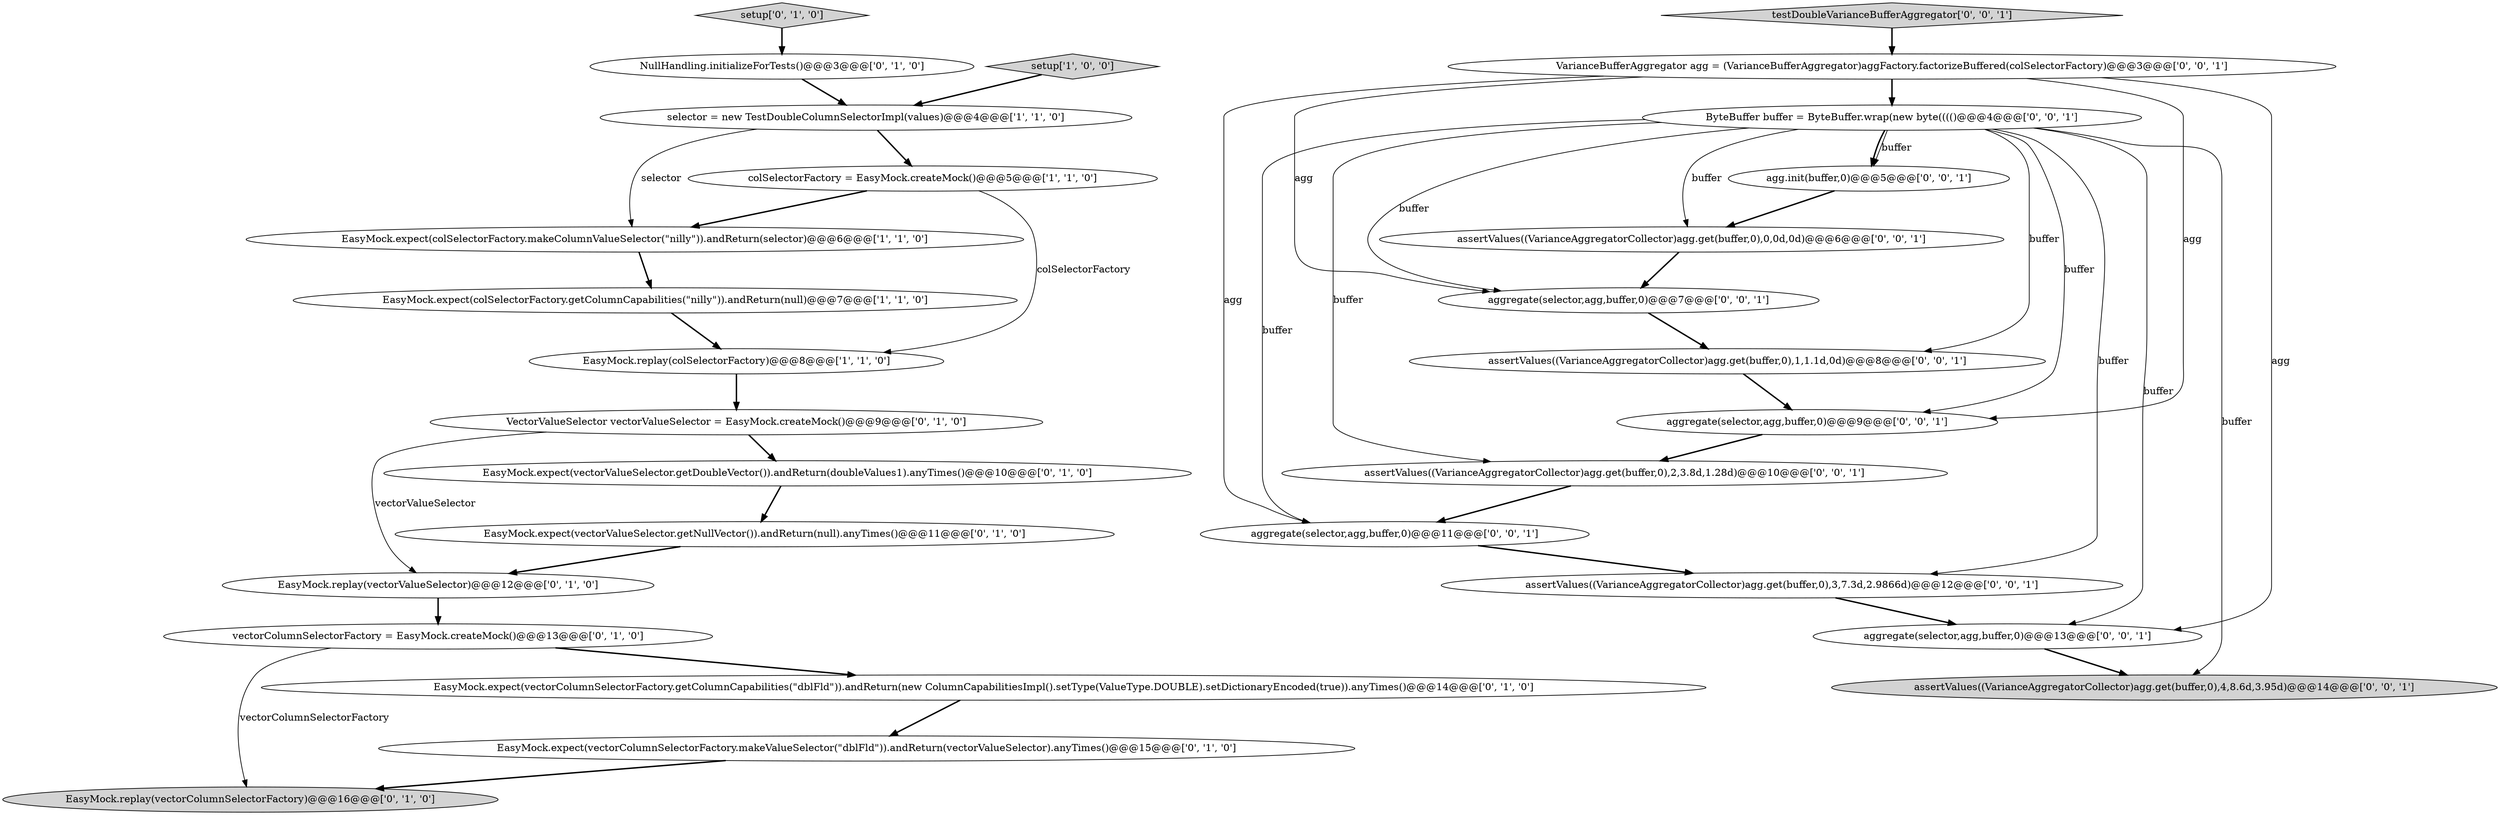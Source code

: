 digraph {
0 [style = filled, label = "selector = new TestDoubleColumnSelectorImpl(values)@@@4@@@['1', '1', '0']", fillcolor = white, shape = ellipse image = "AAA0AAABBB1BBB"];
27 [style = filled, label = "assertValues((VarianceAggregatorCollector)agg.get(buffer,0),1,1.1d,0d)@@@8@@@['0', '0', '1']", fillcolor = white, shape = ellipse image = "AAA0AAABBB3BBB"];
22 [style = filled, label = "assertValues((VarianceAggregatorCollector)agg.get(buffer,0),0,0d,0d)@@@6@@@['0', '0', '1']", fillcolor = white, shape = ellipse image = "AAA0AAABBB3BBB"];
13 [style = filled, label = "NullHandling.initializeForTests()@@@3@@@['0', '1', '0']", fillcolor = white, shape = ellipse image = "AAA1AAABBB2BBB"];
12 [style = filled, label = "vectorColumnSelectorFactory = EasyMock.createMock()@@@13@@@['0', '1', '0']", fillcolor = white, shape = ellipse image = "AAA1AAABBB2BBB"];
14 [style = filled, label = "EasyMock.expect(vectorColumnSelectorFactory.makeValueSelector(\"dblFld\")).andReturn(vectorValueSelector).anyTimes()@@@15@@@['0', '1', '0']", fillcolor = white, shape = ellipse image = "AAA1AAABBB2BBB"];
20 [style = filled, label = "aggregate(selector,agg,buffer,0)@@@11@@@['0', '0', '1']", fillcolor = white, shape = ellipse image = "AAA0AAABBB3BBB"];
21 [style = filled, label = "aggregate(selector,agg,buffer,0)@@@13@@@['0', '0', '1']", fillcolor = white, shape = ellipse image = "AAA0AAABBB3BBB"];
24 [style = filled, label = "testDoubleVarianceBufferAggregator['0', '0', '1']", fillcolor = lightgray, shape = diamond image = "AAA0AAABBB3BBB"];
2 [style = filled, label = "EasyMock.expect(colSelectorFactory.makeColumnValueSelector(\"nilly\")).andReturn(selector)@@@6@@@['1', '1', '0']", fillcolor = white, shape = ellipse image = "AAA0AAABBB1BBB"];
19 [style = filled, label = "ByteBuffer buffer = ByteBuffer.wrap(new byte(((()@@@4@@@['0', '0', '1']", fillcolor = white, shape = ellipse image = "AAA0AAABBB3BBB"];
16 [style = filled, label = "aggregate(selector,agg,buffer,0)@@@9@@@['0', '0', '1']", fillcolor = white, shape = ellipse image = "AAA0AAABBB3BBB"];
18 [style = filled, label = "assertValues((VarianceAggregatorCollector)agg.get(buffer,0),3,7.3d,2.9866d)@@@12@@@['0', '0', '1']", fillcolor = white, shape = ellipse image = "AAA0AAABBB3BBB"];
15 [style = filled, label = "EasyMock.replay(vectorValueSelector)@@@12@@@['0', '1', '0']", fillcolor = white, shape = ellipse image = "AAA1AAABBB2BBB"];
5 [style = filled, label = "colSelectorFactory = EasyMock.createMock()@@@5@@@['1', '1', '0']", fillcolor = white, shape = ellipse image = "AAA0AAABBB1BBB"];
3 [style = filled, label = "EasyMock.expect(colSelectorFactory.getColumnCapabilities(\"nilly\")).andReturn(null)@@@7@@@['1', '1', '0']", fillcolor = white, shape = ellipse image = "AAA0AAABBB1BBB"];
8 [style = filled, label = "EasyMock.replay(vectorColumnSelectorFactory)@@@16@@@['0', '1', '0']", fillcolor = lightgray, shape = ellipse image = "AAA1AAABBB2BBB"];
1 [style = filled, label = "setup['1', '0', '0']", fillcolor = lightgray, shape = diamond image = "AAA0AAABBB1BBB"];
10 [style = filled, label = "VectorValueSelector vectorValueSelector = EasyMock.createMock()@@@9@@@['0', '1', '0']", fillcolor = white, shape = ellipse image = "AAA1AAABBB2BBB"];
25 [style = filled, label = "assertValues((VarianceAggregatorCollector)agg.get(buffer,0),4,8.6d,3.95d)@@@14@@@['0', '0', '1']", fillcolor = lightgray, shape = ellipse image = "AAA0AAABBB3BBB"];
17 [style = filled, label = "assertValues((VarianceAggregatorCollector)agg.get(buffer,0),2,3.8d,1.28d)@@@10@@@['0', '0', '1']", fillcolor = white, shape = ellipse image = "AAA0AAABBB3BBB"];
6 [style = filled, label = "EasyMock.expect(vectorColumnSelectorFactory.getColumnCapabilities(\"dblFld\")).andReturn(new ColumnCapabilitiesImpl().setType(ValueType.DOUBLE).setDictionaryEncoded(true)).anyTimes()@@@14@@@['0', '1', '0']", fillcolor = white, shape = ellipse image = "AAA1AAABBB2BBB"];
4 [style = filled, label = "EasyMock.replay(colSelectorFactory)@@@8@@@['1', '1', '0']", fillcolor = white, shape = ellipse image = "AAA0AAABBB1BBB"];
9 [style = filled, label = "EasyMock.expect(vectorValueSelector.getDoubleVector()).andReturn(doubleValues1).anyTimes()@@@10@@@['0', '1', '0']", fillcolor = white, shape = ellipse image = "AAA1AAABBB2BBB"];
28 [style = filled, label = "aggregate(selector,agg,buffer,0)@@@7@@@['0', '0', '1']", fillcolor = white, shape = ellipse image = "AAA0AAABBB3BBB"];
7 [style = filled, label = "EasyMock.expect(vectorValueSelector.getNullVector()).andReturn(null).anyTimes()@@@11@@@['0', '1', '0']", fillcolor = white, shape = ellipse image = "AAA1AAABBB2BBB"];
11 [style = filled, label = "setup['0', '1', '0']", fillcolor = lightgray, shape = diamond image = "AAA0AAABBB2BBB"];
23 [style = filled, label = "VarianceBufferAggregator agg = (VarianceBufferAggregator)aggFactory.factorizeBuffered(colSelectorFactory)@@@3@@@['0', '0', '1']", fillcolor = white, shape = ellipse image = "AAA0AAABBB3BBB"];
26 [style = filled, label = "agg.init(buffer,0)@@@5@@@['0', '0', '1']", fillcolor = white, shape = ellipse image = "AAA0AAABBB3BBB"];
5->2 [style = bold, label=""];
26->22 [style = bold, label=""];
19->28 [style = solid, label="buffer"];
23->19 [style = bold, label=""];
24->23 [style = bold, label=""];
13->0 [style = bold, label=""];
15->12 [style = bold, label=""];
10->9 [style = bold, label=""];
20->18 [style = bold, label=""];
19->17 [style = solid, label="buffer"];
19->18 [style = solid, label="buffer"];
19->16 [style = solid, label="buffer"];
23->28 [style = solid, label="agg"];
19->21 [style = solid, label="buffer"];
17->20 [style = bold, label=""];
5->4 [style = solid, label="colSelectorFactory"];
0->2 [style = solid, label="selector"];
27->16 [style = bold, label=""];
2->3 [style = bold, label=""];
23->21 [style = solid, label="agg"];
28->27 [style = bold, label=""];
21->25 [style = bold, label=""];
19->26 [style = solid, label="buffer"];
19->22 [style = solid, label="buffer"];
19->20 [style = solid, label="buffer"];
6->14 [style = bold, label=""];
23->20 [style = solid, label="agg"];
19->27 [style = solid, label="buffer"];
22->28 [style = bold, label=""];
19->26 [style = bold, label=""];
14->8 [style = bold, label=""];
11->13 [style = bold, label=""];
18->21 [style = bold, label=""];
4->10 [style = bold, label=""];
12->8 [style = solid, label="vectorColumnSelectorFactory"];
7->15 [style = bold, label=""];
16->17 [style = bold, label=""];
0->5 [style = bold, label=""];
23->16 [style = solid, label="agg"];
3->4 [style = bold, label=""];
10->15 [style = solid, label="vectorValueSelector"];
12->6 [style = bold, label=""];
19->25 [style = solid, label="buffer"];
1->0 [style = bold, label=""];
9->7 [style = bold, label=""];
}
